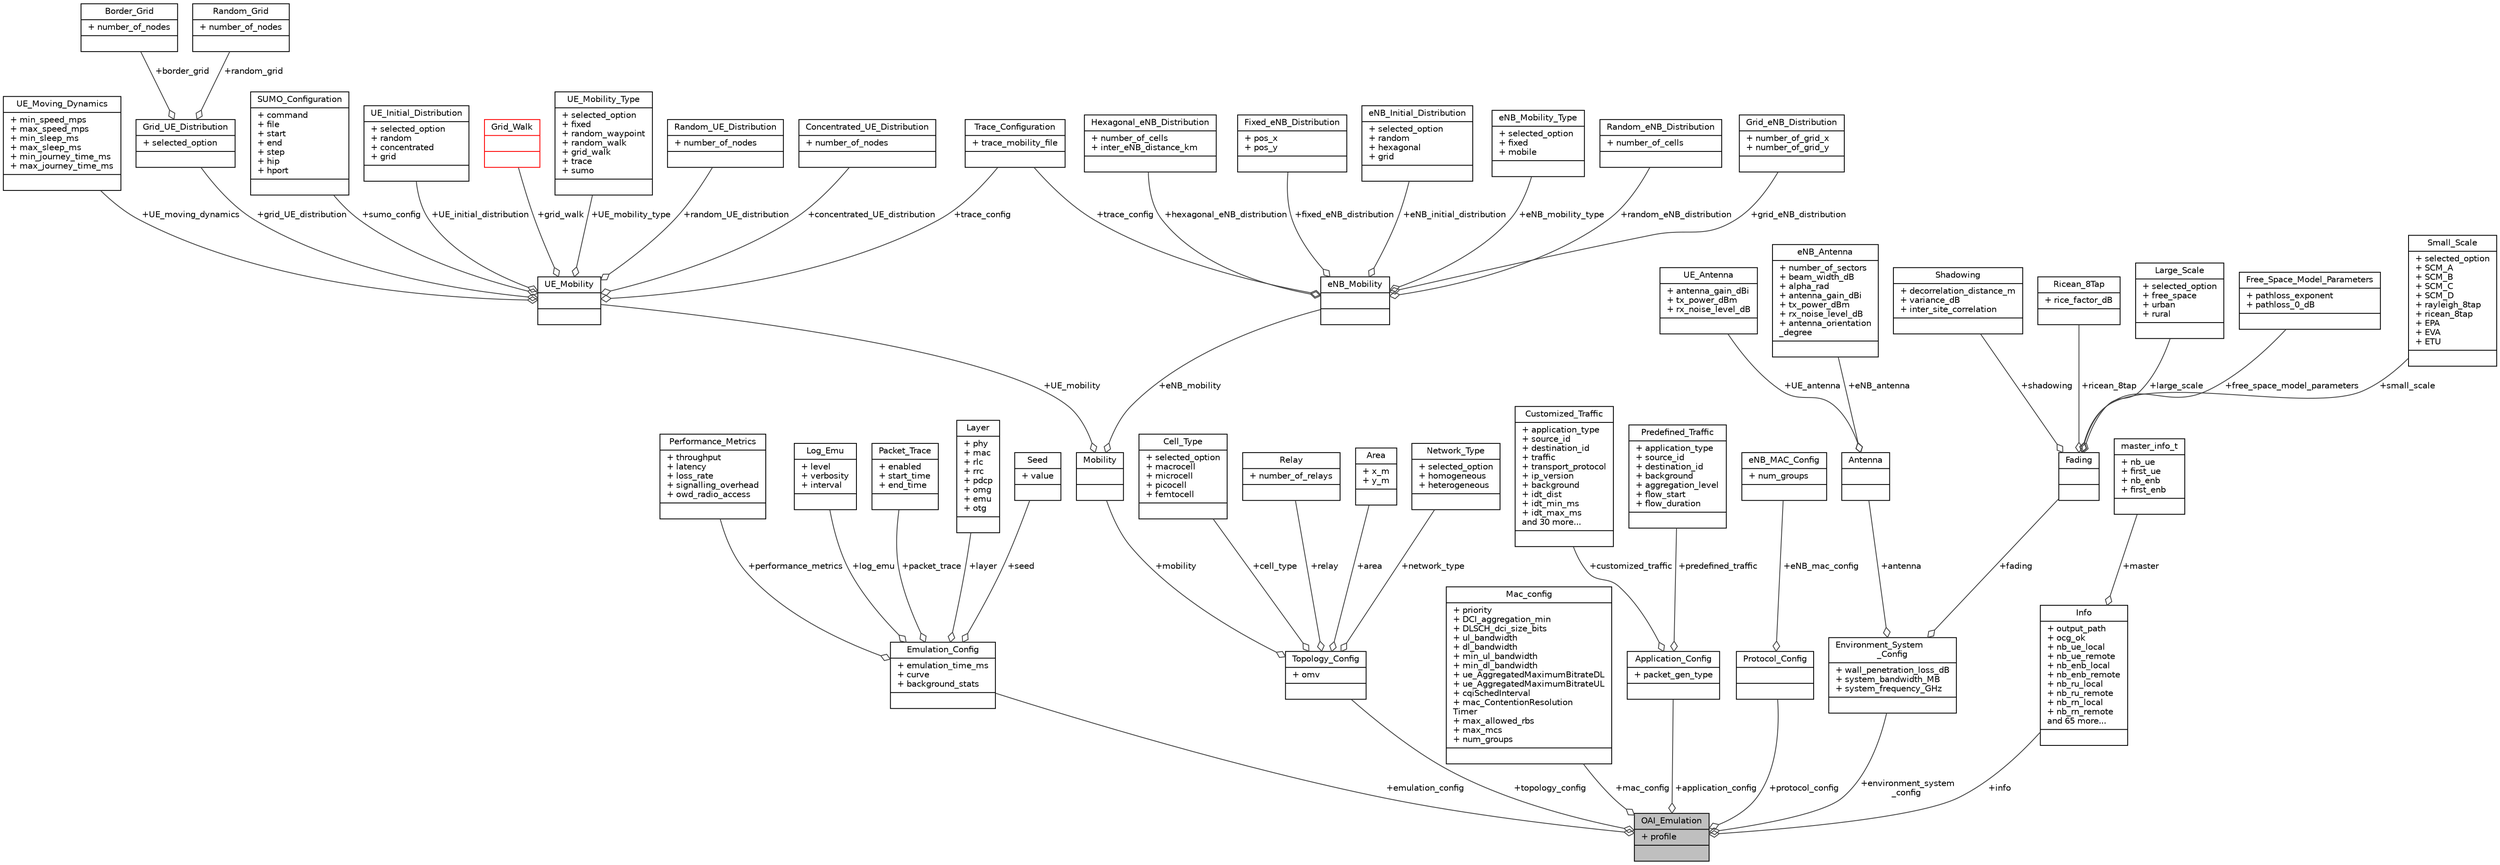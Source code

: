 digraph "OAI_Emulation"
{
 // LATEX_PDF_SIZE
  edge [fontname="Helvetica",fontsize="10",labelfontname="Helvetica",labelfontsize="10"];
  node [fontname="Helvetica",fontsize="10",shape=record];
  Node1 [label="{OAI_Emulation\n|+ profile\l|}",height=0.2,width=0.4,color="black", fillcolor="grey75", style="filled", fontcolor="black",tooltip=" "];
  Node2 -> Node1 [color="grey25",fontsize="10",style="solid",label=" +emulation_config" ,arrowhead="odiamond",fontname="Helvetica"];
  Node2 [label="{Emulation_Config\n|+ emulation_time_ms\l+ curve\l+ background_stats\l|}",height=0.2,width=0.4,color="black", fillcolor="white", style="filled",URL="$structEmulation__Config.html",tooltip=" "];
  Node3 -> Node2 [color="grey25",fontsize="10",style="solid",label=" +seed" ,arrowhead="odiamond",fontname="Helvetica"];
  Node3 [label="{Seed\n|+ value\l|}",height=0.2,width=0.4,color="black", fillcolor="white", style="filled",URL="$structSeed.html",tooltip=" "];
  Node4 -> Node2 [color="grey25",fontsize="10",style="solid",label=" +performance_metrics" ,arrowhead="odiamond",fontname="Helvetica"];
  Node4 [label="{Performance_Metrics\n|+ throughput\l+ latency\l+ loss_rate\l+ signalling_overhead\l+ owd_radio_access\l|}",height=0.2,width=0.4,color="black", fillcolor="white", style="filled",URL="$structPerformance__Metrics.html",tooltip=" "];
  Node5 -> Node2 [color="grey25",fontsize="10",style="solid",label=" +log_emu" ,arrowhead="odiamond",fontname="Helvetica"];
  Node5 [label="{Log_Emu\n|+ level\l+ verbosity\l+ interval\l|}",height=0.2,width=0.4,color="black", fillcolor="white", style="filled",URL="$structLog__Emu.html",tooltip=" "];
  Node6 -> Node2 [color="grey25",fontsize="10",style="solid",label=" +packet_trace" ,arrowhead="odiamond",fontname="Helvetica"];
  Node6 [label="{Packet_Trace\n|+ enabled\l+ start_time\l+ end_time\l|}",height=0.2,width=0.4,color="black", fillcolor="white", style="filled",URL="$structPacket__Trace.html",tooltip=" "];
  Node7 -> Node2 [color="grey25",fontsize="10",style="solid",label=" +layer" ,arrowhead="odiamond",fontname="Helvetica"];
  Node7 [label="{Layer\n|+ phy\l+ mac\l+ rlc\l+ rrc\l+ pdcp\l+ omg\l+ emu\l+ otg\l|}",height=0.2,width=0.4,color="black", fillcolor="white", style="filled",URL="$structLayer.html",tooltip=" "];
  Node8 -> Node1 [color="grey25",fontsize="10",style="solid",label=" +topology_config" ,arrowhead="odiamond",fontname="Helvetica"];
  Node8 [label="{Topology_Config\n|+ omv\l|}",height=0.2,width=0.4,color="black", fillcolor="white", style="filled",URL="$structTopology__Config.html",tooltip=" "];
  Node9 -> Node8 [color="grey25",fontsize="10",style="solid",label=" +network_type" ,arrowhead="odiamond",fontname="Helvetica"];
  Node9 [label="{Network_Type\n|+ selected_option\l+ homogeneous\l+ heterogeneous\l|}",height=0.2,width=0.4,color="black", fillcolor="white", style="filled",URL="$structNetwork__Type.html",tooltip=" "];
  Node10 -> Node8 [color="grey25",fontsize="10",style="solid",label=" +mobility" ,arrowhead="odiamond",fontname="Helvetica"];
  Node10 [label="{Mobility\n||}",height=0.2,width=0.4,color="black", fillcolor="white", style="filled",URL="$structMobility.html",tooltip=" "];
  Node11 -> Node10 [color="grey25",fontsize="10",style="solid",label=" +eNB_mobility" ,arrowhead="odiamond",fontname="Helvetica"];
  Node11 [label="{eNB_Mobility\n||}",height=0.2,width=0.4,color="black", fillcolor="white", style="filled",URL="$structeNB__Mobility.html",tooltip=" "];
  Node12 -> Node11 [color="grey25",fontsize="10",style="solid",label=" +trace_config" ,arrowhead="odiamond",fontname="Helvetica"];
  Node12 [label="{Trace_Configuration\n|+ trace_mobility_file\l|}",height=0.2,width=0.4,color="black", fillcolor="white", style="filled",URL="$structTrace__Configuration.html",tooltip=" "];
  Node13 -> Node11 [color="grey25",fontsize="10",style="solid",label=" +grid_eNB_distribution" ,arrowhead="odiamond",fontname="Helvetica"];
  Node13 [label="{Grid_eNB_Distribution\n|+ number_of_grid_x\l+ number_of_grid_y\l|}",height=0.2,width=0.4,color="black", fillcolor="white", style="filled",URL="$structGrid__eNB__Distribution.html",tooltip=" "];
  Node14 -> Node11 [color="grey25",fontsize="10",style="solid",label=" +hexagonal_eNB_distribution" ,arrowhead="odiamond",fontname="Helvetica"];
  Node14 [label="{Hexagonal_eNB_Distribution\n|+ number_of_cells\l+ inter_eNB_distance_km\l|}",height=0.2,width=0.4,color="black", fillcolor="white", style="filled",URL="$structHexagonal__eNB__Distribution.html",tooltip=" "];
  Node15 -> Node11 [color="grey25",fontsize="10",style="solid",label=" +fixed_eNB_distribution" ,arrowhead="odiamond",fontname="Helvetica"];
  Node15 [label="{Fixed_eNB_Distribution\n|+ pos_x\l+ pos_y\l|}",height=0.2,width=0.4,color="black", fillcolor="white", style="filled",URL="$structFixed__eNB__Distribution.html",tooltip=" "];
  Node16 -> Node11 [color="grey25",fontsize="10",style="solid",label=" +eNB_initial_distribution" ,arrowhead="odiamond",fontname="Helvetica"];
  Node16 [label="{eNB_Initial_Distribution\n|+ selected_option\l+ random\l+ hexagonal\l+ grid\l|}",height=0.2,width=0.4,color="black", fillcolor="white", style="filled",URL="$structeNB__Initial__Distribution.html",tooltip=" "];
  Node17 -> Node11 [color="grey25",fontsize="10",style="solid",label=" +eNB_mobility_type" ,arrowhead="odiamond",fontname="Helvetica"];
  Node17 [label="{eNB_Mobility_Type\n|+ selected_option\l+ fixed\l+ mobile\l|}",height=0.2,width=0.4,color="black", fillcolor="white", style="filled",URL="$structeNB__Mobility__Type.html",tooltip=" "];
  Node18 -> Node11 [color="grey25",fontsize="10",style="solid",label=" +random_eNB_distribution" ,arrowhead="odiamond",fontname="Helvetica"];
  Node18 [label="{Random_eNB_Distribution\n|+ number_of_cells\l|}",height=0.2,width=0.4,color="black", fillcolor="white", style="filled",URL="$structRandom__eNB__Distribution.html",tooltip=" "];
  Node19 -> Node10 [color="grey25",fontsize="10",style="solid",label=" +UE_mobility" ,arrowhead="odiamond",fontname="Helvetica"];
  Node19 [label="{UE_Mobility\n||}",height=0.2,width=0.4,color="black", fillcolor="white", style="filled",URL="$structUE__Mobility.html",tooltip=" "];
  Node12 -> Node19 [color="grey25",fontsize="10",style="solid",label=" +trace_config" ,arrowhead="odiamond",fontname="Helvetica"];
  Node20 -> Node19 [color="grey25",fontsize="10",style="solid",label=" +UE_moving_dynamics" ,arrowhead="odiamond",fontname="Helvetica"];
  Node20 [label="{UE_Moving_Dynamics\n|+ min_speed_mps\l+ max_speed_mps\l+ min_sleep_ms\l+ max_sleep_ms\l+ min_journey_time_ms\l+ max_journey_time_ms\l|}",height=0.2,width=0.4,color="black", fillcolor="white", style="filled",URL="$structUE__Moving__Dynamics.html",tooltip=" "];
  Node21 -> Node19 [color="grey25",fontsize="10",style="solid",label=" +grid_UE_distribution" ,arrowhead="odiamond",fontname="Helvetica"];
  Node21 [label="{Grid_UE_Distribution\n|+ selected_option\l|}",height=0.2,width=0.4,color="black", fillcolor="white", style="filled",URL="$structGrid__UE__Distribution.html",tooltip=" "];
  Node22 -> Node21 [color="grey25",fontsize="10",style="solid",label=" +border_grid" ,arrowhead="odiamond",fontname="Helvetica"];
  Node22 [label="{Border_Grid\n|+ number_of_nodes\l|}",height=0.2,width=0.4,color="black", fillcolor="white", style="filled",URL="$structBorder__Grid.html",tooltip=" "];
  Node23 -> Node21 [color="grey25",fontsize="10",style="solid",label=" +random_grid" ,arrowhead="odiamond",fontname="Helvetica"];
  Node23 [label="{Random_Grid\n|+ number_of_nodes\l|}",height=0.2,width=0.4,color="black", fillcolor="white", style="filled",URL="$structRandom__Grid.html",tooltip=" "];
  Node24 -> Node19 [color="grey25",fontsize="10",style="solid",label=" +sumo_config" ,arrowhead="odiamond",fontname="Helvetica"];
  Node24 [label="{SUMO_Configuration\n|+ command\l+ file\l+ start\l+ end\l+ step\l+ hip\l+ hport\l|}",height=0.2,width=0.4,color="black", fillcolor="white", style="filled",URL="$structSUMO__Configuration.html",tooltip=" "];
  Node25 -> Node19 [color="grey25",fontsize="10",style="solid",label=" +UE_initial_distribution" ,arrowhead="odiamond",fontname="Helvetica"];
  Node25 [label="{UE_Initial_Distribution\n|+ selected_option\l+ random\l+ concentrated\l+ grid\l|}",height=0.2,width=0.4,color="black", fillcolor="white", style="filled",URL="$structUE__Initial__Distribution.html",tooltip=" "];
  Node26 -> Node19 [color="grey25",fontsize="10",style="solid",label=" +grid_walk" ,arrowhead="odiamond",fontname="Helvetica"];
  Node26 [label="{Grid_Walk\n||}",height=0.2,width=0.4,color="red", fillcolor="white", style="filled",URL="$structGrid__Walk.html",tooltip=" "];
  Node29 -> Node19 [color="grey25",fontsize="10",style="solid",label=" +UE_mobility_type" ,arrowhead="odiamond",fontname="Helvetica"];
  Node29 [label="{UE_Mobility_Type\n|+ selected_option\l+ fixed\l+ random_waypoint\l+ random_walk\l+ grid_walk\l+ trace\l+ sumo\l|}",height=0.2,width=0.4,color="black", fillcolor="white", style="filled",URL="$structUE__Mobility__Type.html",tooltip=" "];
  Node30 -> Node19 [color="grey25",fontsize="10",style="solid",label=" +random_UE_distribution" ,arrowhead="odiamond",fontname="Helvetica"];
  Node30 [label="{Random_UE_Distribution\n|+ number_of_nodes\l|}",height=0.2,width=0.4,color="black", fillcolor="white", style="filled",URL="$structRandom__UE__Distribution.html",tooltip=" "];
  Node31 -> Node19 [color="grey25",fontsize="10",style="solid",label=" +concentrated_UE_distribution" ,arrowhead="odiamond",fontname="Helvetica"];
  Node31 [label="{Concentrated_UE_Distribution\n|+ number_of_nodes\l|}",height=0.2,width=0.4,color="black", fillcolor="white", style="filled",URL="$structConcentrated__UE__Distribution.html",tooltip=" "];
  Node32 -> Node8 [color="grey25",fontsize="10",style="solid",label=" +cell_type" ,arrowhead="odiamond",fontname="Helvetica"];
  Node32 [label="{Cell_Type\n|+ selected_option\l+ macrocell\l+ microcell\l+ picocell\l+ femtocell\l|}",height=0.2,width=0.4,color="black", fillcolor="white", style="filled",URL="$structCell__Type.html",tooltip=" "];
  Node33 -> Node8 [color="grey25",fontsize="10",style="solid",label=" +relay" ,arrowhead="odiamond",fontname="Helvetica"];
  Node33 [label="{Relay\n|+ number_of_relays\l|}",height=0.2,width=0.4,color="black", fillcolor="white", style="filled",URL="$structRelay.html",tooltip=" "];
  Node34 -> Node8 [color="grey25",fontsize="10",style="solid",label=" +area" ,arrowhead="odiamond",fontname="Helvetica"];
  Node34 [label="{Area\n|+ x_m\l+ y_m\l|}",height=0.2,width=0.4,color="black", fillcolor="white", style="filled",URL="$structArea.html",tooltip=" "];
  Node35 -> Node1 [color="grey25",fontsize="10",style="solid",label=" +mac_config" ,arrowhead="odiamond",fontname="Helvetica"];
  Node35 [label="{Mac_config\n|+ priority\l+ DCI_aggregation_min\l+ DLSCH_dci_size_bits\l+ ul_bandwidth\l+ dl_bandwidth\l+ min_ul_bandwidth\l+ min_dl_bandwidth\l+ ue_AggregatedMaximumBitrateDL\l+ ue_AggregatedMaximumBitrateUL\l+ cqiSchedInterval\l+ mac_ContentionResolution\lTimer\l+ max_allowed_rbs\l+ max_mcs\l+ num_groups\l|}",height=0.2,width=0.4,color="black", fillcolor="white", style="filled",URL="$structMac__config.html",tooltip=" "];
  Node36 -> Node1 [color="grey25",fontsize="10",style="solid",label=" +application_config" ,arrowhead="odiamond",fontname="Helvetica"];
  Node36 [label="{Application_Config\n|+ packet_gen_type\l|}",height=0.2,width=0.4,color="black", fillcolor="white", style="filled",URL="$structApplication__Config.html",tooltip=" "];
  Node37 -> Node36 [color="grey25",fontsize="10",style="solid",label=" +customized_traffic" ,arrowhead="odiamond",fontname="Helvetica"];
  Node37 [label="{Customized_Traffic\n|+ application_type\l+ source_id\l+ destination_id\l+ traffic\l+ transport_protocol\l+ ip_version\l+ background\l+ idt_dist\l+ idt_min_ms\l+ idt_max_ms\land 30 more...\l|}",height=0.2,width=0.4,color="black", fillcolor="white", style="filled",URL="$structCustomized__Traffic.html",tooltip=" "];
  Node38 -> Node36 [color="grey25",fontsize="10",style="solid",label=" +predefined_traffic" ,arrowhead="odiamond",fontname="Helvetica"];
  Node38 [label="{Predefined_Traffic\n|+ application_type\l+ source_id\l+ destination_id\l+ background\l+ aggregation_level\l+ flow_start\l+ flow_duration\l|}",height=0.2,width=0.4,color="black", fillcolor="white", style="filled",URL="$structPredefined__Traffic.html",tooltip=" "];
  Node39 -> Node1 [color="grey25",fontsize="10",style="solid",label=" +protocol_config" ,arrowhead="odiamond",fontname="Helvetica"];
  Node39 [label="{Protocol_Config\n||}",height=0.2,width=0.4,color="black", fillcolor="white", style="filled",URL="$structProtocol__Config.html",tooltip=" "];
  Node40 -> Node39 [color="grey25",fontsize="10",style="solid",label=" +eNB_mac_config" ,arrowhead="odiamond",fontname="Helvetica"];
  Node40 [label="{eNB_MAC_Config\n|+ num_groups\l|}",height=0.2,width=0.4,color="black", fillcolor="white", style="filled",URL="$structeNB__MAC__Config.html",tooltip=" "];
  Node41 -> Node1 [color="grey25",fontsize="10",style="solid",label=" +environment_system\l_config" ,arrowhead="odiamond",fontname="Helvetica"];
  Node41 [label="{Environment_System\l_Config\n|+ wall_penetration_loss_dB\l+ system_bandwidth_MB\l+ system_frequency_GHz\l|}",height=0.2,width=0.4,color="black", fillcolor="white", style="filled",URL="$structEnvironment__System__Config.html",tooltip=" "];
  Node42 -> Node41 [color="grey25",fontsize="10",style="solid",label=" +antenna" ,arrowhead="odiamond",fontname="Helvetica"];
  Node42 [label="{Antenna\n||}",height=0.2,width=0.4,color="black", fillcolor="white", style="filled",URL="$structAntenna.html",tooltip=" "];
  Node43 -> Node42 [color="grey25",fontsize="10",style="solid",label=" +eNB_antenna" ,arrowhead="odiamond",fontname="Helvetica"];
  Node43 [label="{eNB_Antenna\n|+ number_of_sectors\l+ beam_width_dB\l+ alpha_rad\l+ antenna_gain_dBi\l+ tx_power_dBm\l+ rx_noise_level_dB\l+ antenna_orientation\l_degree\l|}",height=0.2,width=0.4,color="black", fillcolor="white", style="filled",URL="$structeNB__Antenna.html",tooltip=" "];
  Node44 -> Node42 [color="grey25",fontsize="10",style="solid",label=" +UE_antenna" ,arrowhead="odiamond",fontname="Helvetica"];
  Node44 [label="{UE_Antenna\n|+ antenna_gain_dBi\l+ tx_power_dBm\l+ rx_noise_level_dB\l|}",height=0.2,width=0.4,color="black", fillcolor="white", style="filled",URL="$structUE__Antenna.html",tooltip=" "];
  Node45 -> Node41 [color="grey25",fontsize="10",style="solid",label=" +fading" ,arrowhead="odiamond",fontname="Helvetica"];
  Node45 [label="{Fading\n||}",height=0.2,width=0.4,color="black", fillcolor="white", style="filled",URL="$structFading.html",tooltip=" "];
  Node46 -> Node45 [color="grey25",fontsize="10",style="solid",label=" +ricean_8tap" ,arrowhead="odiamond",fontname="Helvetica"];
  Node46 [label="{Ricean_8Tap\n|+ rice_factor_dB\l|}",height=0.2,width=0.4,color="black", fillcolor="white", style="filled",URL="$structRicean__8Tap.html",tooltip=" "];
  Node47 -> Node45 [color="grey25",fontsize="10",style="solid",label=" +large_scale" ,arrowhead="odiamond",fontname="Helvetica"];
  Node47 [label="{Large_Scale\n|+ selected_option\l+ free_space\l+ urban\l+ rural\l|}",height=0.2,width=0.4,color="black", fillcolor="white", style="filled",URL="$structLarge__Scale.html",tooltip=" "];
  Node48 -> Node45 [color="grey25",fontsize="10",style="solid",label=" +free_space_model_parameters" ,arrowhead="odiamond",fontname="Helvetica"];
  Node48 [label="{Free_Space_Model_Parameters\n|+ pathloss_exponent\l+ pathloss_0_dB\l|}",height=0.2,width=0.4,color="black", fillcolor="white", style="filled",URL="$structFree__Space__Model__Parameters.html",tooltip=" "];
  Node49 -> Node45 [color="grey25",fontsize="10",style="solid",label=" +small_scale" ,arrowhead="odiamond",fontname="Helvetica"];
  Node49 [label="{Small_Scale\n|+ selected_option\l+ SCM_A\l+ SCM_B\l+ SCM_C\l+ SCM_D\l+ rayleigh_8tap\l+ ricean_8tap\l+ EPA\l+ EVA\l+ ETU\l|}",height=0.2,width=0.4,color="black", fillcolor="white", style="filled",URL="$structSmall__Scale.html",tooltip=" "];
  Node50 -> Node45 [color="grey25",fontsize="10",style="solid",label=" +shadowing" ,arrowhead="odiamond",fontname="Helvetica"];
  Node50 [label="{Shadowing\n|+ decorrelation_distance_m\l+ variance_dB\l+ inter_site_correlation\l|}",height=0.2,width=0.4,color="black", fillcolor="white", style="filled",URL="$structShadowing.html",tooltip=" "];
  Node51 -> Node1 [color="grey25",fontsize="10",style="solid",label=" +info" ,arrowhead="odiamond",fontname="Helvetica"];
  Node51 [label="{Info\n|+ output_path\l+ ocg_ok\l+ nb_ue_local\l+ nb_ue_remote\l+ nb_enb_local\l+ nb_enb_remote\l+ nb_ru_local\l+ nb_ru_remote\l+ nb_rn_local\l+ nb_rn_remote\land 65 more...\l|}",height=0.2,width=0.4,color="black", fillcolor="white", style="filled",URL="$structInfo.html",tooltip=" "];
  Node52 -> Node51 [color="grey25",fontsize="10",style="solid",label=" +master" ,arrowhead="odiamond",fontname="Helvetica"];
  Node52 [label="{master_info_t\n|+ nb_ue\l+ first_ue\l+ nb_enb\l+ first_enb\l|}",height=0.2,width=0.4,color="black", fillcolor="white", style="filled",URL="$structmaster__info__t.html",tooltip=" "];
}
